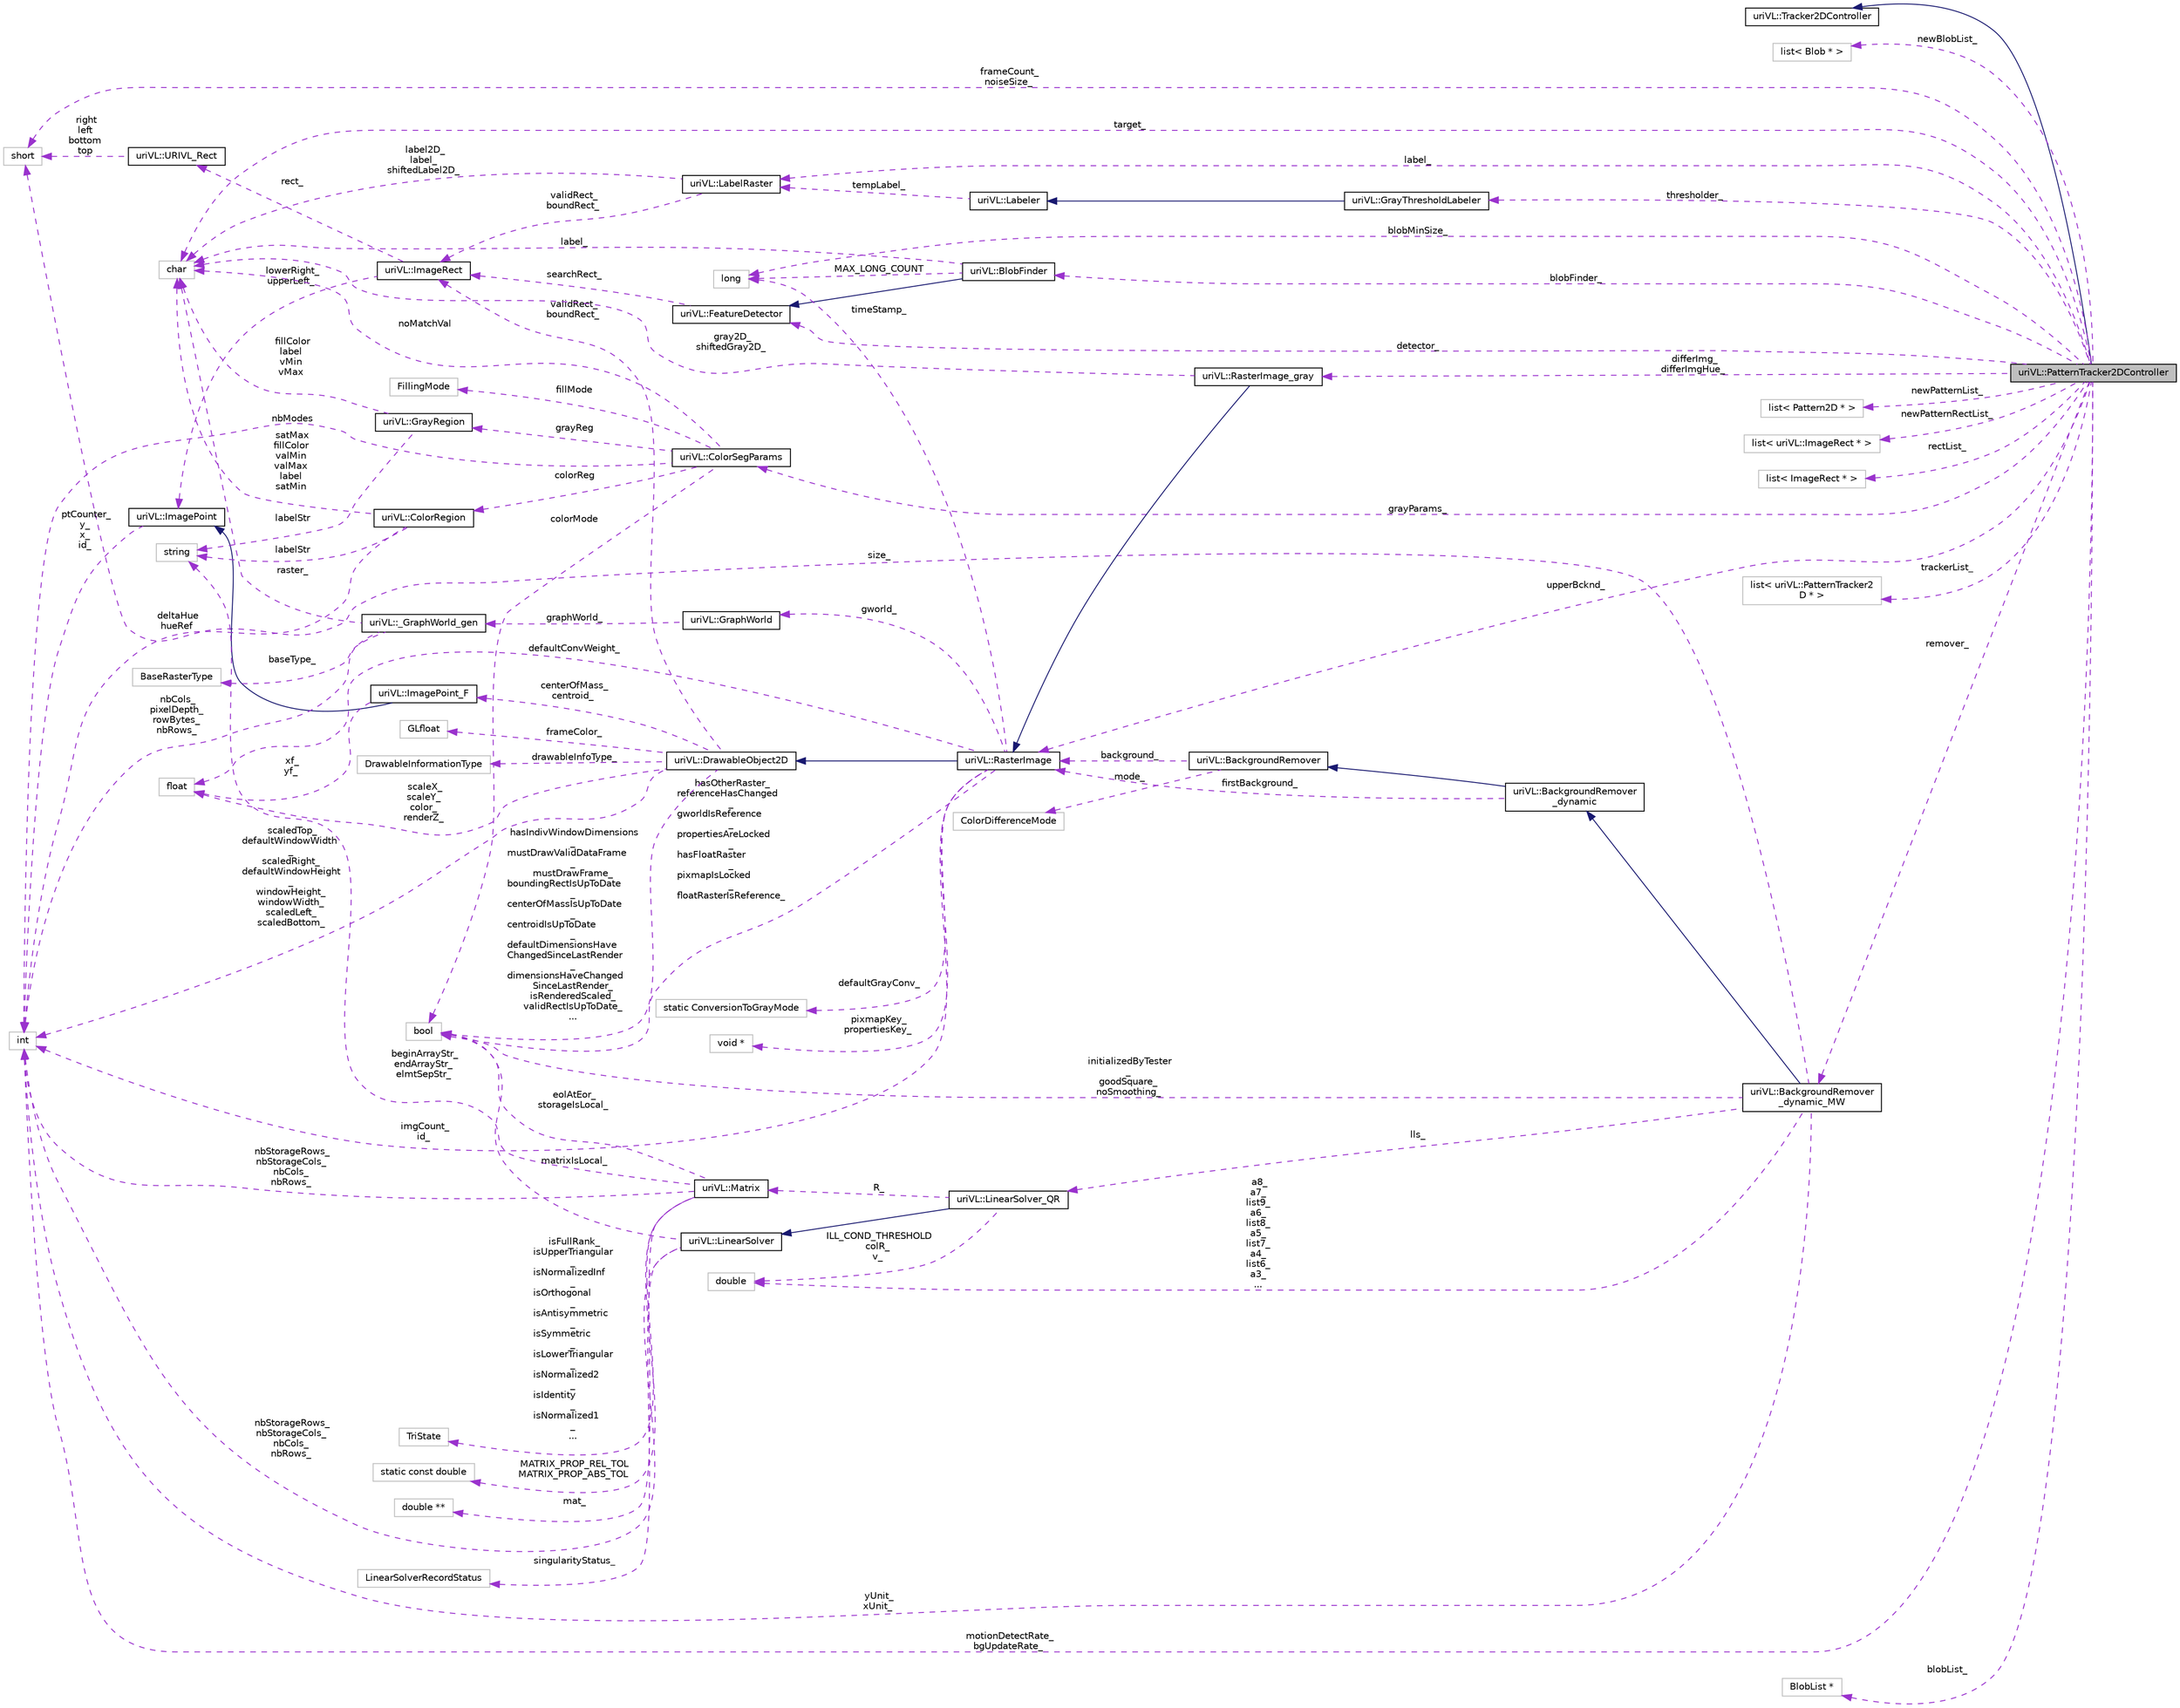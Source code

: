 digraph "uriVL::PatternTracker2DController"
{
  edge [fontname="Helvetica",fontsize="10",labelfontname="Helvetica",labelfontsize="10"];
  node [fontname="Helvetica",fontsize="10",shape=record];
  rankdir="LR";
  Node1 [label="uriVL::PatternTracker2DController",height=0.2,width=0.4,color="black", fillcolor="grey75", style="filled", fontcolor="black"];
  Node2 -> Node1 [dir="back",color="midnightblue",fontsize="10",style="solid",fontname="Helvetica"];
  Node2 [label="uriVL::Tracker2DController",height=0.2,width=0.4,color="black", fillcolor="white", style="filled",URL="$classuriVL_1_1Tracker2DController.html"];
  Node3 -> Node1 [dir="back",color="darkorchid3",fontsize="10",style="dashed",label=" newBlobList_" ,fontname="Helvetica"];
  Node3 [label="list\< Blob * \>",height=0.2,width=0.4,color="grey75", fillcolor="white", style="filled"];
  Node4 -> Node1 [dir="back",color="darkorchid3",fontsize="10",style="dashed",label=" label_" ,fontname="Helvetica"];
  Node4 [label="uriVL::LabelRaster",height=0.2,width=0.4,color="black", fillcolor="white", style="filled",URL="$classuriVL_1_1LabelRaster.html",tooltip="Base label raster class. "];
  Node5 -> Node4 [dir="back",color="darkorchid3",fontsize="10",style="dashed",label=" validRect_\nboundRect_" ,fontname="Helvetica"];
  Node5 [label="uriVL::ImageRect",height=0.2,width=0.4,color="black", fillcolor="white", style="filled",URL="$classuriVL_1_1ImageRect.html",tooltip="Implements the ImageRect class. "];
  Node6 -> Node5 [dir="back",color="darkorchid3",fontsize="10",style="dashed",label=" rect_" ,fontname="Helvetica"];
  Node6 [label="uriVL::URIVL_Rect",height=0.2,width=0.4,color="black", fillcolor="white", style="filled",URL="$structuriVL_1_1URIVL__Rect.html",tooltip="For platforms not supported by Quicktime, we need to define Rect. "];
  Node7 -> Node6 [dir="back",color="darkorchid3",fontsize="10",style="dashed",label=" right\nleft\nbottom\ntop" ,fontname="Helvetica"];
  Node7 [label="short",height=0.2,width=0.4,color="grey75", fillcolor="white", style="filled"];
  Node8 -> Node5 [dir="back",color="darkorchid3",fontsize="10",style="dashed",label=" lowerRight_\nupperLeft_" ,fontname="Helvetica"];
  Node8 [label="uriVL::ImagePoint",height=0.2,width=0.4,color="black", fillcolor="white", style="filled",URL="$classuriVL_1_1ImagePoint.html",tooltip="Implements the ImagePoint class. "];
  Node9 -> Node8 [dir="back",color="darkorchid3",fontsize="10",style="dashed",label=" ptCounter_\ny_\nx_\nid_" ,fontname="Helvetica"];
  Node9 [label="int",height=0.2,width=0.4,color="grey75", fillcolor="white", style="filled"];
  Node10 -> Node4 [dir="back",color="darkorchid3",fontsize="10",style="dashed",label=" label2D_\nlabel_\nshiftedLabel2D_" ,fontname="Helvetica"];
  Node10 [label="char",height=0.2,width=0.4,color="grey75", fillcolor="white", style="filled"];
  Node11 -> Node1 [dir="back",color="darkorchid3",fontsize="10",style="dashed",label=" blobFinder_" ,fontname="Helvetica"];
  Node11 [label="uriVL::BlobFinder",height=0.2,width=0.4,color="black", fillcolor="white", style="filled",URL="$classuriVL_1_1BlobFinder.html",tooltip="Blob Finder class. "];
  Node12 -> Node11 [dir="back",color="midnightblue",fontsize="10",style="solid",fontname="Helvetica"];
  Node12 [label="uriVL::FeatureDetector",height=0.2,width=0.4,color="black", fillcolor="white", style="filled",URL="$classuriVL_1_1FeatureDetector.html",tooltip="FeatureDetector class. "];
  Node5 -> Node12 [dir="back",color="darkorchid3",fontsize="10",style="dashed",label=" searchRect_" ,fontname="Helvetica"];
  Node10 -> Node11 [dir="back",color="darkorchid3",fontsize="10",style="dashed",label=" label_" ,fontname="Helvetica"];
  Node13 -> Node11 [dir="back",color="darkorchid3",fontsize="10",style="dashed",label=" MAX_LONG_COUNT" ,fontname="Helvetica"];
  Node13 [label="long",height=0.2,width=0.4,color="grey75", fillcolor="white", style="filled"];
  Node14 -> Node1 [dir="back",color="darkorchid3",fontsize="10",style="dashed",label=" grayParams_" ,fontname="Helvetica"];
  Node14 [label="uriVL::ColorSegParams",height=0.2,width=0.4,color="black", fillcolor="white", style="filled",URL="$classuriVL_1_1ColorSegParams.html",tooltip="Data structure that stores parameters for a color/gray-based segmentation. "];
  Node15 -> Node14 [dir="back",color="darkorchid3",fontsize="10",style="dashed",label=" fillMode" ,fontname="Helvetica"];
  Node15 [label="FillingMode",height=0.2,width=0.4,color="grey75", fillcolor="white", style="filled"];
  Node16 -> Node14 [dir="back",color="darkorchid3",fontsize="10",style="dashed",label=" colorReg" ,fontname="Helvetica"];
  Node16 [label="uriVL::ColorRegion",height=0.2,width=0.4,color="black", fillcolor="white", style="filled",URL="$structuriVL_1_1ColorRegion.html",tooltip="A ColorRegion is defined as a rectangular domain in the HSV space. "];
  Node10 -> Node16 [dir="back",color="darkorchid3",fontsize="10",style="dashed",label=" satMax\nfillColor\nvalMin\nvalMax\nlabel\nsatMin" ,fontname="Helvetica"];
  Node9 -> Node16 [dir="back",color="darkorchid3",fontsize="10",style="dashed",label=" deltaHue\nhueRef" ,fontname="Helvetica"];
  Node17 -> Node16 [dir="back",color="darkorchid3",fontsize="10",style="dashed",label=" labelStr" ,fontname="Helvetica"];
  Node17 [label="string",height=0.2,width=0.4,color="grey75", fillcolor="white", style="filled"];
  Node10 -> Node14 [dir="back",color="darkorchid3",fontsize="10",style="dashed",label=" noMatchVal" ,fontname="Helvetica"];
  Node9 -> Node14 [dir="back",color="darkorchid3",fontsize="10",style="dashed",label=" nbModes" ,fontname="Helvetica"];
  Node18 -> Node14 [dir="back",color="darkorchid3",fontsize="10",style="dashed",label=" colorMode" ,fontname="Helvetica"];
  Node18 [label="bool",height=0.2,width=0.4,color="grey75", fillcolor="white", style="filled"];
  Node19 -> Node14 [dir="back",color="darkorchid3",fontsize="10",style="dashed",label=" grayReg" ,fontname="Helvetica"];
  Node19 [label="uriVL::GrayRegion",height=0.2,width=0.4,color="black", fillcolor="white", style="filled",URL="$structuriVL_1_1GrayRegion.html",tooltip="A GrayRegion is defined as a range of gray-level values. "];
  Node10 -> Node19 [dir="back",color="darkorchid3",fontsize="10",style="dashed",label=" fillColor\nlabel\nvMin\nvMax" ,fontname="Helvetica"];
  Node17 -> Node19 [dir="back",color="darkorchid3",fontsize="10",style="dashed",label=" labelStr" ,fontname="Helvetica"];
  Node20 -> Node1 [dir="back",color="darkorchid3",fontsize="10",style="dashed",label=" newPatternList_" ,fontname="Helvetica"];
  Node20 [label="list\< Pattern2D * \>",height=0.2,width=0.4,color="grey75", fillcolor="white", style="filled"];
  Node21 -> Node1 [dir="back",color="darkorchid3",fontsize="10",style="dashed",label=" newPatternRectList_" ,fontname="Helvetica"];
  Node21 [label="list\< uriVL::ImageRect * \>",height=0.2,width=0.4,color="grey75", fillcolor="white", style="filled"];
  Node7 -> Node1 [dir="back",color="darkorchid3",fontsize="10",style="dashed",label=" frameCount_\nnoiseSize_" ,fontname="Helvetica"];
  Node10 -> Node1 [dir="back",color="darkorchid3",fontsize="10",style="dashed",label=" target_" ,fontname="Helvetica"];
  Node22 -> Node1 [dir="back",color="darkorchid3",fontsize="10",style="dashed",label=" rectList_" ,fontname="Helvetica"];
  Node22 [label="list\< ImageRect * \>",height=0.2,width=0.4,color="grey75", fillcolor="white", style="filled"];
  Node23 -> Node1 [dir="back",color="darkorchid3",fontsize="10",style="dashed",label=" differImg_\ndifferImgHue_" ,fontname="Helvetica"];
  Node23 [label="uriVL::RasterImage_gray",height=0.2,width=0.4,color="black", fillcolor="white", style="filled",URL="$classuriVL_1_1RasterImage__gray.html",tooltip="Base gray-level image class. "];
  Node24 -> Node23 [dir="back",color="midnightblue",fontsize="10",style="solid",fontname="Helvetica"];
  Node24 [label="uriVL::RasterImage",height=0.2,width=0.4,color="black", fillcolor="white", style="filled",URL="$classuriVL_1_1RasterImage.html",tooltip="Virtual base image class. "];
  Node25 -> Node24 [dir="back",color="midnightblue",fontsize="10",style="solid",fontname="Helvetica"];
  Node25 [label="uriVL::DrawableObject2D",height=0.2,width=0.4,color="black", fillcolor="white", style="filled",URL="$classuriVL_1_1DrawableObject2D.html",tooltip="Virtual base DrawableObject2D class. "];
  Node26 -> Node25 [dir="back",color="darkorchid3",fontsize="10",style="dashed",label=" frameColor_" ,fontname="Helvetica"];
  Node26 [label="GLfloat",height=0.2,width=0.4,color="grey75", fillcolor="white", style="filled"];
  Node5 -> Node25 [dir="back",color="darkorchid3",fontsize="10",style="dashed",label=" validRect_\nboundRect_" ,fontname="Helvetica"];
  Node27 -> Node25 [dir="back",color="darkorchid3",fontsize="10",style="dashed",label=" centerOfMass_\ncentroid_" ,fontname="Helvetica"];
  Node27 [label="uriVL::ImagePoint_F",height=0.2,width=0.4,color="black", fillcolor="white", style="filled",URL="$classuriVL_1_1ImagePoint__F.html",tooltip="Implements the ImagePoint_F class. "];
  Node8 -> Node27 [dir="back",color="midnightblue",fontsize="10",style="solid",fontname="Helvetica"];
  Node28 -> Node27 [dir="back",color="darkorchid3",fontsize="10",style="dashed",label=" xf_\nyf_" ,fontname="Helvetica"];
  Node28 [label="float",height=0.2,width=0.4,color="grey75", fillcolor="white", style="filled"];
  Node28 -> Node25 [dir="back",color="darkorchid3",fontsize="10",style="dashed",label=" scaleX_\nscaleY_\ncolor_\nrenderZ_" ,fontname="Helvetica"];
  Node9 -> Node25 [dir="back",color="darkorchid3",fontsize="10",style="dashed",label=" scaledTop_\ndefaultWindowWidth\l_\nscaledRight_\ndefaultWindowHeight\l_\nwindowHeight_\nwindowWidth_\nscaledLeft_\nscaledBottom_" ,fontname="Helvetica"];
  Node18 -> Node25 [dir="back",color="darkorchid3",fontsize="10",style="dashed",label=" hasIndivWindowDimensions\l_\nmustDrawValidDataFrame\l_\nmustDrawFrame_\nboundingRectIsUpToDate\l_\ncenterOfMassIsUpToDate\l_\ncentroidIsUpToDate\l_\ndefaultDimensionsHave\lChangedSinceLastRender\l_\ndimensionsHaveChanged\lSinceLastRender_\nisRenderedScaled_\nvalidRectIsUpToDate_\n..." ,fontname="Helvetica"];
  Node29 -> Node25 [dir="back",color="darkorchid3",fontsize="10",style="dashed",label=" drawableInfoType_" ,fontname="Helvetica"];
  Node29 [label="DrawableInformationType",height=0.2,width=0.4,color="grey75", fillcolor="white", style="filled"];
  Node30 -> Node24 [dir="back",color="darkorchid3",fontsize="10",style="dashed",label=" gworld_" ,fontname="Helvetica"];
  Node30 [label="uriVL::GraphWorld",height=0.2,width=0.4,color="black", fillcolor="white", style="filled",URL="$classuriVL_1_1GraphWorld.html",tooltip="Implements the GraphWorld class. "];
  Node31 -> Node30 [dir="back",color="darkorchid3",fontsize="10",style="dashed",label=" graphWorld_" ,fontname="Helvetica"];
  Node31 [label="uriVL::_GraphWorld_gen",height=0.2,width=0.4,color="black", fillcolor="white", style="filled",URL="$classuriVL_1_1__GraphWorld__gen.html",tooltip="Implements the _GraphWorld_gen class. "];
  Node10 -> Node31 [dir="back",color="darkorchid3",fontsize="10",style="dashed",label=" raster_" ,fontname="Helvetica"];
  Node32 -> Node31 [dir="back",color="darkorchid3",fontsize="10",style="dashed",label=" baseType_" ,fontname="Helvetica"];
  Node32 [label="BaseRasterType",height=0.2,width=0.4,color="grey75", fillcolor="white", style="filled"];
  Node9 -> Node31 [dir="back",color="darkorchid3",fontsize="10",style="dashed",label=" nbCols_\npixelDepth_\nrowBytes_\nnbRows_" ,fontname="Helvetica"];
  Node28 -> Node24 [dir="back",color="darkorchid3",fontsize="10",style="dashed",label=" defaultConvWeight_" ,fontname="Helvetica"];
  Node9 -> Node24 [dir="back",color="darkorchid3",fontsize="10",style="dashed",label=" imgCount_\nid_" ,fontname="Helvetica"];
  Node18 -> Node24 [dir="back",color="darkorchid3",fontsize="10",style="dashed",label=" hasOtherRaster_\nreferenceHasChanged\l_\ngworldIsReference\l_\npropertiesAreLocked\l_\nhasFloatRaster\l_\npixmapIsLocked\l_\nfloatRasterIsReference_" ,fontname="Helvetica"];
  Node33 -> Node24 [dir="back",color="darkorchid3",fontsize="10",style="dashed",label=" defaultGrayConv_" ,fontname="Helvetica"];
  Node33 [label="static ConversionToGrayMode",height=0.2,width=0.4,color="grey75", fillcolor="white", style="filled"];
  Node13 -> Node24 [dir="back",color="darkorchid3",fontsize="10",style="dashed",label=" timeStamp_" ,fontname="Helvetica"];
  Node34 -> Node24 [dir="back",color="darkorchid3",fontsize="10",style="dashed",label=" pixmapKey_\npropertiesKey_" ,fontname="Helvetica"];
  Node34 [label="void *",height=0.2,width=0.4,color="grey75", fillcolor="white", style="filled"];
  Node10 -> Node23 [dir="back",color="darkorchid3",fontsize="10",style="dashed",label=" gray2D_\nshiftedGray2D_" ,fontname="Helvetica"];
  Node9 -> Node1 [dir="back",color="darkorchid3",fontsize="10",style="dashed",label=" motionDetectRate_\nbgUpdateRate_" ,fontname="Helvetica"];
  Node35 -> Node1 [dir="back",color="darkorchid3",fontsize="10",style="dashed",label=" trackerList_" ,fontname="Helvetica"];
  Node35 [label="list\< uriVL::PatternTracker2\lD * \>",height=0.2,width=0.4,color="grey75", fillcolor="white", style="filled"];
  Node36 -> Node1 [dir="back",color="darkorchid3",fontsize="10",style="dashed",label=" remover_" ,fontname="Helvetica"];
  Node36 [label="uriVL::BackgroundRemover\l_dynamic_MW",height=0.2,width=0.4,color="black", fillcolor="white", style="filled",URL="$classuriVL_1_1BackgroundRemover__dynamic__MW.html",tooltip="Inherited from: BackgroundRemover_dynamic Deal with changing background using a certain linear model..."];
  Node37 -> Node36 [dir="back",color="midnightblue",fontsize="10",style="solid",fontname="Helvetica"];
  Node37 [label="uriVL::BackgroundRemover\l_dynamic",height=0.2,width=0.4,color="black", fillcolor="white", style="filled",URL="$classuriVL_1_1BackgroundRemover__dynamic.html",tooltip="This class cannot be instantiated Inherited from: BackgroundRemover_dynamic Deal with changing backgr..."];
  Node38 -> Node37 [dir="back",color="midnightblue",fontsize="10",style="solid",fontname="Helvetica"];
  Node38 [label="uriVL::BackgroundRemover",height=0.2,width=0.4,color="black", fillcolor="white", style="filled",URL="$classuriVL_1_1BackgroundRemover.html",tooltip="BackgroundRemover is an abstract class (with pure virtual member function) Inherited by BackgroundRem..."];
  Node39 -> Node38 [dir="back",color="darkorchid3",fontsize="10",style="dashed",label=" mode_" ,fontname="Helvetica"];
  Node39 [label="ColorDifferenceMode",height=0.2,width=0.4,color="grey75", fillcolor="white", style="filled"];
  Node24 -> Node38 [dir="back",color="darkorchid3",fontsize="10",style="dashed",label=" background_" ,fontname="Helvetica"];
  Node24 -> Node37 [dir="back",color="darkorchid3",fontsize="10",style="dashed",label=" firstBackground_" ,fontname="Helvetica"];
  Node40 -> Node36 [dir="back",color="darkorchid3",fontsize="10",style="dashed",label=" a8_\na7_\nlist9_\na6_\nlist8_\na5_\nlist7_\na4_\nlist6_\na3_\n..." ,fontname="Helvetica"];
  Node40 [label="double",height=0.2,width=0.4,color="grey75", fillcolor="white", style="filled"];
  Node41 -> Node36 [dir="back",color="darkorchid3",fontsize="10",style="dashed",label=" lls_" ,fontname="Helvetica"];
  Node41 [label="uriVL::LinearSolver_QR",height=0.2,width=0.4,color="black", fillcolor="white", style="filled",URL="$classuriVL_1_1LinearSolver__QR.html",tooltip="Class that implement the Householder QR factorization algorithm for solving overdetermined SLEs..."];
  Node42 -> Node41 [dir="back",color="midnightblue",fontsize="10",style="solid",fontname="Helvetica"];
  Node42 [label="uriVL::LinearSolver",height=0.2,width=0.4,color="black", fillcolor="white", style="filled",URL="$classuriVL_1_1LinearSolver.html",tooltip="Parent class to all classes that implement an algorithm for solving a system of linear equations..."];
  Node43 -> Node42 [dir="back",color="darkorchid3",fontsize="10",style="dashed",label=" singularityStatus_" ,fontname="Helvetica"];
  Node43 [label="LinearSolverRecordStatus",height=0.2,width=0.4,color="grey75", fillcolor="white", style="filled"];
  Node9 -> Node42 [dir="back",color="darkorchid3",fontsize="10",style="dashed",label=" nbStorageRows_\nnbStorageCols_\nnbCols_\nnbRows_" ,fontname="Helvetica"];
  Node18 -> Node42 [dir="back",color="darkorchid3",fontsize="10",style="dashed",label=" matrixIsLocal_" ,fontname="Helvetica"];
  Node40 -> Node41 [dir="back",color="darkorchid3",fontsize="10",style="dashed",label=" ILL_COND_THRESHOLD\ncolR_\nv_" ,fontname="Helvetica"];
  Node44 -> Node41 [dir="back",color="darkorchid3",fontsize="10",style="dashed",label=" R_" ,fontname="Helvetica"];
  Node44 [label="uriVL::Matrix",height=0.2,width=0.4,color="black", fillcolor="white", style="filled",URL="$classuriVL_1_1Matrix.html",tooltip="Implements the Matrix class of Linear Algebra matrices. "];
  Node9 -> Node44 [dir="back",color="darkorchid3",fontsize="10",style="dashed",label=" nbStorageRows_\nnbStorageCols_\nnbCols_\nnbRows_" ,fontname="Helvetica"];
  Node17 -> Node44 [dir="back",color="darkorchid3",fontsize="10",style="dashed",label=" beginArrayStr_\nendArrayStr_\nelmtSepStr_" ,fontname="Helvetica"];
  Node18 -> Node44 [dir="back",color="darkorchid3",fontsize="10",style="dashed",label=" eolAtEor_\nstorageIsLocal_" ,fontname="Helvetica"];
  Node45 -> Node44 [dir="back",color="darkorchid3",fontsize="10",style="dashed",label=" isFullRank_\nisUpperTriangular\l_\nisNormalizedInf\l_\nisOrthogonal\l_\nisAntisymmetric\l_\nisSymmetric\l_\nisLowerTriangular\l_\nisNormalized2\l_\nisIdentity\l_\nisNormalized1\l_\n..." ,fontname="Helvetica"];
  Node45 [label="TriState",height=0.2,width=0.4,color="grey75", fillcolor="white", style="filled"];
  Node46 -> Node44 [dir="back",color="darkorchid3",fontsize="10",style="dashed",label=" MATRIX_PROP_REL_TOL\nMATRIX_PROP_ABS_TOL" ,fontname="Helvetica"];
  Node46 [label="static const double",height=0.2,width=0.4,color="grey75", fillcolor="white", style="filled"];
  Node47 -> Node44 [dir="back",color="darkorchid3",fontsize="10",style="dashed",label=" mat_" ,fontname="Helvetica"];
  Node47 [label="double **",height=0.2,width=0.4,color="grey75", fillcolor="white", style="filled"];
  Node7 -> Node36 [dir="back",color="darkorchid3",fontsize="10",style="dashed",label=" size_" ,fontname="Helvetica"];
  Node9 -> Node36 [dir="back",color="darkorchid3",fontsize="10",style="dashed",label=" yUnit_\nxUnit_" ,fontname="Helvetica"];
  Node18 -> Node36 [dir="back",color="darkorchid3",fontsize="10",style="dashed",label=" initializedByTester\l_\ngoodSquare_\nnoSmoothing_" ,fontname="Helvetica"];
  Node48 -> Node1 [dir="back",color="darkorchid3",fontsize="10",style="dashed",label=" thresholder_" ,fontname="Helvetica"];
  Node48 [label="uriVL::GrayThresholdLabeler",height=0.2,width=0.4,color="black", fillcolor="white", style="filled",URL="$classuriVL_1_1GrayThresholdLabeler.html",tooltip="A GrayThresholdLabeler segments an image into regions based on a set of predefined gray-level modes..."];
  Node49 -> Node48 [dir="back",color="midnightblue",fontsize="10",style="solid",fontname="Helvetica"];
  Node49 [label="uriVL::Labeler",height=0.2,width=0.4,color="black", fillcolor="white", style="filled",URL="$classuriVL_1_1Labeler.html",tooltip="A Labeler object assigns a label to each pixel of its input image. "];
  Node4 -> Node49 [dir="back",color="darkorchid3",fontsize="10",style="dashed",label=" tempLabel_" ,fontname="Helvetica"];
  Node50 -> Node1 [dir="back",color="darkorchid3",fontsize="10",style="dashed",label=" blobList_" ,fontname="Helvetica"];
  Node50 [label="BlobList *",height=0.2,width=0.4,color="grey75", fillcolor="white", style="filled"];
  Node13 -> Node1 [dir="back",color="darkorchid3",fontsize="10",style="dashed",label=" blobMinSize_" ,fontname="Helvetica"];
  Node12 -> Node1 [dir="back",color="darkorchid3",fontsize="10",style="dashed",label=" detector_" ,fontname="Helvetica"];
  Node24 -> Node1 [dir="back",color="darkorchid3",fontsize="10",style="dashed",label=" upperBcknd_" ,fontname="Helvetica"];
}
